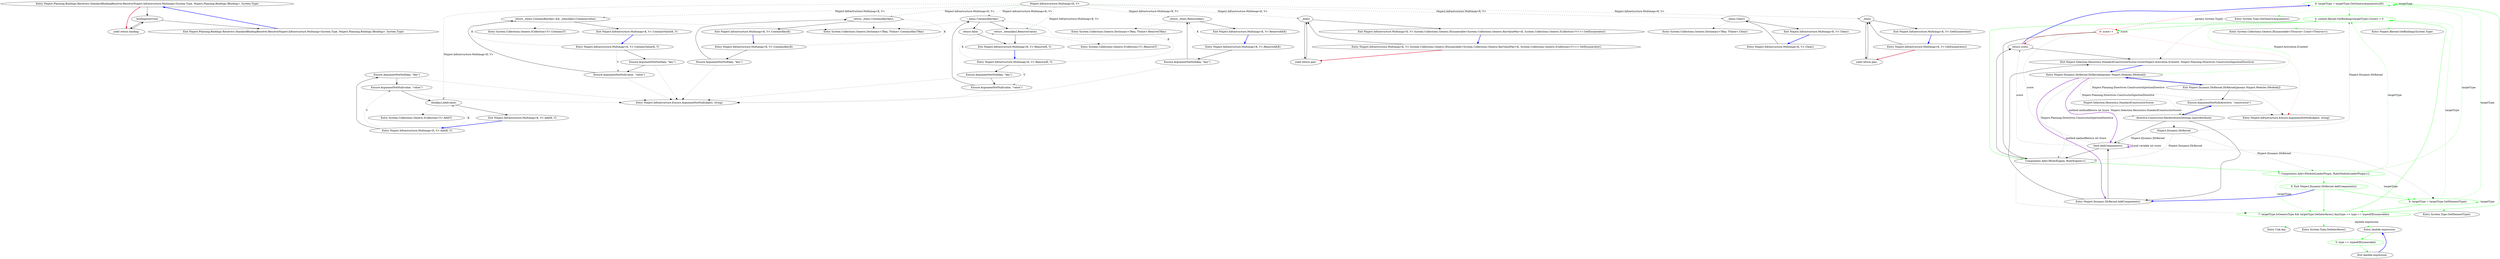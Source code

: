 digraph  {
m0_0 [cluster="Ninject.Planning.Bindings.Resolvers.StandardBindingResolver.Resolve(Ninject.Infrastructure.Multimap<System.Type, Ninject.Planning.Bindings.IBinding>, System.Type)", file="EnumerableDependenciesTests.cs", label="Entry Ninject.Planning.Bindings.Resolvers.StandardBindingResolver.Resolve(Ninject.Infrastructure.Multimap<System.Type, Ninject.Planning.Bindings.IBinding>, System.Type)", span="29-29"];
m0_1 [cluster="Ninject.Planning.Bindings.Resolvers.StandardBindingResolver.Resolve(Ninject.Infrastructure.Multimap<System.Type, Ninject.Planning.Bindings.IBinding>, System.Type)", file="EnumerableDependenciesTests.cs", label="bindings[service]", span="31-31"];
m0_2 [cluster="Ninject.Planning.Bindings.Resolvers.StandardBindingResolver.Resolve(Ninject.Infrastructure.Multimap<System.Type, Ninject.Planning.Bindings.IBinding>, System.Type)", file="EnumerableDependenciesTests.cs", label="yield return binding;", span="32-32"];
m0_3 [cluster="Ninject.Planning.Bindings.Resolvers.StandardBindingResolver.Resolve(Ninject.Infrastructure.Multimap<System.Type, Ninject.Planning.Bindings.IBinding>, System.Type)", file="EnumerableDependenciesTests.cs", label="Exit Ninject.Planning.Bindings.Resolvers.StandardBindingResolver.Resolve(Ninject.Infrastructure.Multimap<System.Type, Ninject.Planning.Bindings.IBinding>, System.Type)", span="29-29"];
m1_14 [cluster="System.Collections.Generic.Dictionary<TKey, TValue>.ContainsKey(TKey)", file="Selector.cs", label="Entry System.Collections.Generic.Dictionary<TKey, TValue>.ContainsKey(TKey)", span="0-0"];
m1_34 [cluster="System.Collections.Generic.ICollection<T>.Contains(T)", file="Selector.cs", label="Entry System.Collections.Generic.ICollection<T>.Contains(T)", span="0-0"];
m1_0 [cluster="Ninject.Infrastructure.Multimap<K, V>.Add(K, V)", file="Selector.cs", label="Entry Ninject.Infrastructure.Multimap<K, V>.Add(K, V)", span="64-64"];
m1_1 [cluster="Ninject.Infrastructure.Multimap<K, V>.Add(K, V)", file="Selector.cs", label="Ensure.ArgumentNotNull(key, ''key'')", span="66-66"];
m1_2 [cluster="Ninject.Infrastructure.Multimap<K, V>.Add(K, V)", file="Selector.cs", label="Ensure.ArgumentNotNull(value, ''value'')", span="67-67"];
m1_3 [cluster="Ninject.Infrastructure.Multimap<K, V>.Add(K, V)", file="Selector.cs", label="this[key].Add(value)", span="69-69"];
m1_4 [cluster="Ninject.Infrastructure.Multimap<K, V>.Add(K, V)", file="Selector.cs", label="Exit Ninject.Infrastructure.Multimap<K, V>.Add(K, V)", span="64-64"];
m1_6 [cluster="System.Collections.Generic.ICollection<T>.Add(T)", file="Selector.cs", label="Entry System.Collections.Generic.ICollection<T>.Add(T)", span="0-0"];
m1_16 [cluster="Ninject.Infrastructure.Multimap<K, V>.RemoveAll(K)", file="Selector.cs", label="Entry Ninject.Infrastructure.Multimap<K, V>.RemoveAll(K)", span="94-94"];
m1_17 [cluster="Ninject.Infrastructure.Multimap<K, V>.RemoveAll(K)", file="Selector.cs", label="Ensure.ArgumentNotNull(key, ''key'')", span="96-96"];
m1_18 [cluster="Ninject.Infrastructure.Multimap<K, V>.RemoveAll(K)", file="Selector.cs", label="return _items.Remove(key);", span="97-97"];
m1_19 [cluster="Ninject.Infrastructure.Multimap<K, V>.RemoveAll(K)", file="Selector.cs", label="Exit Ninject.Infrastructure.Multimap<K, V>.RemoveAll(K)", span="94-94"];
m1_15 [cluster="System.Collections.Generic.ICollection<T>.Remove(T)", file="Selector.cs", label="Entry System.Collections.Generic.ICollection<T>.Remove(T)", span="0-0"];
m1_39 [cluster="Ninject.Infrastructure.Multimap<K, V>.System.Collections.Generic.IEnumerable<System.Collections.Generic.KeyValuePair<K, System.Collections.Generic.ICollection<V>>>.GetEnumerator()", file="Selector.cs", label="Entry Ninject.Infrastructure.Multimap<K, V>.System.Collections.Generic.IEnumerable<System.Collections.Generic.KeyValuePair<K, System.Collections.Generic.ICollection<V>>>.GetEnumerator()", span="143-143"];
m1_40 [cluster="Ninject.Infrastructure.Multimap<K, V>.System.Collections.Generic.IEnumerable<System.Collections.Generic.KeyValuePair<K, System.Collections.Generic.ICollection<V>>>.GetEnumerator()", file="Selector.cs", label=_items, span="145-145"];
m1_41 [cluster="Ninject.Infrastructure.Multimap<K, V>.System.Collections.Generic.IEnumerable<System.Collections.Generic.KeyValuePair<K, System.Collections.Generic.ICollection<V>>>.GetEnumerator()", file="Selector.cs", label="yield return pair;", span="146-146"];
m1_42 [cluster="Ninject.Infrastructure.Multimap<K, V>.System.Collections.Generic.IEnumerable<System.Collections.Generic.KeyValuePair<K, System.Collections.Generic.ICollection<V>>>.GetEnumerator()", file="Selector.cs", label="Exit Ninject.Infrastructure.Multimap<K, V>.System.Collections.Generic.IEnumerable<System.Collections.Generic.KeyValuePair<K, System.Collections.Generic.ICollection<V>>>.GetEnumerator()", span="143-143"];
m1_29 [cluster="Ninject.Infrastructure.Multimap<K, V>.ContainsValue(K, V)", file="Selector.cs", label="Entry Ninject.Infrastructure.Multimap<K, V>.ContainsValue(K, V)", span="125-125"];
m1_30 [cluster="Ninject.Infrastructure.Multimap<K, V>.ContainsValue(K, V)", file="Selector.cs", label="Ensure.ArgumentNotNull(key, ''key'')", span="127-127"];
m1_31 [cluster="Ninject.Infrastructure.Multimap<K, V>.ContainsValue(K, V)", file="Selector.cs", label="Ensure.ArgumentNotNull(value, ''value'')", span="128-128"];
m1_32 [cluster="Ninject.Infrastructure.Multimap<K, V>.ContainsValue(K, V)", file="Selector.cs", label="return _items.ContainsKey(key) && _items[key].Contains(value);", span="130-130"];
m1_33 [cluster="Ninject.Infrastructure.Multimap<K, V>.ContainsValue(K, V)", file="Selector.cs", label="Exit Ninject.Infrastructure.Multimap<K, V>.ContainsValue(K, V)", span="125-125"];
m1_20 [cluster="System.Collections.Generic.Dictionary<TKey, TValue>.Remove(TKey)", file="Selector.cs", label="Entry System.Collections.Generic.Dictionary<TKey, TValue>.Remove(TKey)", span="0-0"];
m1_21 [cluster="Ninject.Infrastructure.Multimap<K, V>.Clear()", file="Selector.cs", label="Entry Ninject.Infrastructure.Multimap<K, V>.Clear()", span="103-103"];
m1_22 [cluster="Ninject.Infrastructure.Multimap<K, V>.Clear()", file="Selector.cs", label="_items.Clear()", span="105-105"];
m1_23 [cluster="Ninject.Infrastructure.Multimap<K, V>.Clear()", file="Selector.cs", label="Exit Ninject.Infrastructure.Multimap<K, V>.Clear()", span="103-103"];
m1_35 [cluster="Ninject.Infrastructure.Multimap<K, V>.GetEnumerator()", file="Selector.cs", label="Entry Ninject.Infrastructure.Multimap<K, V>.GetEnumerator()", span="137-137"];
m1_36 [cluster="Ninject.Infrastructure.Multimap<K, V>.GetEnumerator()", file="Selector.cs", label=_items, span="139-139"];
m1_37 [cluster="Ninject.Infrastructure.Multimap<K, V>.GetEnumerator()", file="Selector.cs", label="yield return pair;", span="140-140"];
m1_38 [cluster="Ninject.Infrastructure.Multimap<K, V>.GetEnumerator()", file="Selector.cs", label="Exit Ninject.Infrastructure.Multimap<K, V>.GetEnumerator()", span="137-137"];
m1_25 [cluster="Ninject.Infrastructure.Multimap<K, V>.ContainsKey(K)", file="Selector.cs", label="Entry Ninject.Infrastructure.Multimap<K, V>.ContainsKey(K)", span="113-113"];
m1_26 [cluster="Ninject.Infrastructure.Multimap<K, V>.ContainsKey(K)", file="Selector.cs", label="Ensure.ArgumentNotNull(key, ''key'')", span="115-115"];
m1_27 [cluster="Ninject.Infrastructure.Multimap<K, V>.ContainsKey(K)", file="Selector.cs", label="return _items.ContainsKey(key);", span="116-116"];
m1_28 [cluster="Ninject.Infrastructure.Multimap<K, V>.ContainsKey(K)", file="Selector.cs", label="Exit Ninject.Infrastructure.Multimap<K, V>.ContainsKey(K)", span="113-113"];
m1_5 [cluster="Ninject.Infrastructure.Ensure.ArgumentNotNull(object, string)", file="Selector.cs", label="Entry Ninject.Infrastructure.Ensure.ArgumentNotNull(object, string)", span="17-17"];
m1_7 [cluster="Ninject.Infrastructure.Multimap<K, V>.Remove(K, V)", file="Selector.cs", label="Entry Ninject.Infrastructure.Multimap<K, V>.Remove(K, V)", span="78-78"];
m1_8 [cluster="Ninject.Infrastructure.Multimap<K, V>.Remove(K, V)", file="Selector.cs", label="Ensure.ArgumentNotNull(key, ''key'')", span="80-80"];
m1_9 [cluster="Ninject.Infrastructure.Multimap<K, V>.Remove(K, V)", file="Selector.cs", label="Ensure.ArgumentNotNull(value, ''value'')", span="81-81"];
m1_10 [cluster="Ninject.Infrastructure.Multimap<K, V>.Remove(K, V)", file="Selector.cs", label="!_items.ContainsKey(key)", span="83-83"];
m1_12 [cluster="Ninject.Infrastructure.Multimap<K, V>.Remove(K, V)", file="Selector.cs", label="return _items[key].Remove(value);", span="86-86"];
m1_11 [cluster="Ninject.Infrastructure.Multimap<K, V>.Remove(K, V)", file="Selector.cs", label="return false;", span="84-84"];
m1_13 [cluster="Ninject.Infrastructure.Multimap<K, V>.Remove(K, V)", file="Selector.cs", label="Exit Ninject.Infrastructure.Multimap<K, V>.Remove(K, V)", span="78-78"];
m1_24 [cluster="System.Collections.Generic.Dictionary<TKey, TValue>.Clear()", file="Selector.cs", label="Entry System.Collections.Generic.Dictionary<TKey, TValue>.Clear()", span="0-0"];
m1_43 [file="Selector.cs", label="Ninject.Infrastructure.Multimap<K, V>", span=""];
m2_11 [cluster="Ninject.Selection.Heuristics.StandardConstructorScorer.Score(Ninject.Activation.IContext, Ninject.Planning.Directives.ConstructorInjectionDirective)", color=green, community=0, file="StandardConstructorScorer.cs", label="6: targetType = targetType.GetGenericArguments()[0]", span="54-54"];
m2_12 [cluster="Ninject.Selection.Heuristics.StandardConstructorScorer.Score(Ninject.Activation.IContext, Ninject.Planning.Directives.ConstructorInjectionDirective)", color=green, community=0, file="StandardConstructorScorer.cs", label="4: context.Kernel.GetBindings(targetType).Count() > 0", span="56-56"];
m2_13 [cluster="Ninject.Selection.Heuristics.StandardConstructorScorer.Score(Ninject.Activation.IContext, Ninject.Planning.Directives.ConstructorInjectionDirective)", color=red, community=0, file="StandardConstructorScorer.cs", label="6: score++", span="57-57"];
m2_14 [cluster="Ninject.Selection.Heuristics.StandardConstructorScorer.Score(Ninject.Activation.IContext, Ninject.Planning.Directives.ConstructorInjectionDirective)", file="StandardConstructorScorer.cs", label="return score;", span="60-60"];
m2_2 [cluster="Ninject.Selection.Heuristics.StandardConstructorScorer.Score(Ninject.Activation.IContext, Ninject.Planning.Directives.ConstructorInjectionDirective)", file="StandardConstructorScorer.cs", label="Ensure.ArgumentNotNull(directive, ''constructor'')", span="41-41"];
m2_3 [cluster="Ninject.Selection.Heuristics.StandardConstructorScorer.Score(Ninject.Activation.IContext, Ninject.Planning.Directives.ConstructorInjectionDirective)", file="StandardConstructorScorer.cs", label="directive.Constructor.HasAttribute(Settings.InjectAttribute)", span="43-43"];
m2_16 [cluster="Ninject.Infrastructure.Ensure.ArgumentNotNull(object, string)", file="StandardConstructorScorer.cs", label="Entry Ninject.Infrastructure.Ensure.ArgumentNotNull(object, string)", span="17-17"];
m2_18 [cluster="System.Type.GetElementType()", file="StandardConstructorScorer.cs", label="Entry System.Type.GetElementType()", span="0-0"];
m2_22 [cluster="Ninject.IKernel.GetBindings(System.Type)", file="StandardConstructorScorer.cs", label="Entry Ninject.IKernel.GetBindings(System.Type)", span="90-90"];
m2_15 [cluster="Ninject.Selection.Heuristics.StandardConstructorScorer.Score(Ninject.Activation.IContext, Ninject.Planning.Directives.ConstructorInjectionDirective)", file="StandardConstructorScorer.cs", label="Exit Ninject.Selection.Heuristics.StandardConstructorScorer.Score(Ninject.Activation.IContext, Ninject.Planning.Directives.ConstructorInjectionDirective)", span="38-38"];
m2_20 [cluster="Unk.Any", file="StandardConstructorScorer.cs", label="Entry Unk.Any", span=""];
m2_9 [cluster="Ninject.Selection.Heuristics.StandardConstructorScorer.Score(Ninject.Activation.IContext, Ninject.Planning.Directives.ConstructorInjectionDirective)", color=green, community=0, file="StandardConstructorScorer.cs", label="6: targetType = targetType.GetElementType()", span="51-51"];
m2_17 [cluster="System.Reflection.ICustomAttributeProvider.HasAttribute(System.Type)", file="StandardConstructorScorer.cs", label="Ninject.Dynamic.DlrKernel", span=""];
m2_10 [cluster="Ninject.Selection.Heuristics.StandardConstructorScorer.Score(Ninject.Activation.IContext, Ninject.Planning.Directives.ConstructorInjectionDirective)", color=green, community=0, file="StandardConstructorScorer.cs", label="7: targetType.IsGenericType && targetType.GetInterfaces().Any(type => type == typeof(IEnumerable))", span="53-53"];
m2_19 [cluster="System.Type.GetInterfaces()", file="StandardConstructorScorer.cs", label="Entry System.Type.GetInterfaces()", span="0-0"];
m2_0 [cluster="Ninject.Dynamic.DlrKernel.DlrKernel(params Ninject.Modules.IModule[])", file="StandardConstructorScorer.cs", label="Entry Ninject.Dynamic.DlrKernel.DlrKernel(params Ninject.Modules.IModule[])", span="17-17"];
m2_7 [cluster="Ninject.Dynamic.DlrKernel.AddComponents()", color=green, community=0, file="StandardConstructorScorer.cs", label="7: Components.Add<IModuleLoaderPlugin, RubyModuleLoaderPlugin>()", span="30-30"];
m2_6 [cluster="Ninject.Dynamic.DlrKernel.AddComponents()", file="StandardConstructorScorer.cs", label="Components.Add<IRubyEngine, RubyEngine>()", span="29-29"];
m2_8 [cluster="Ninject.Dynamic.DlrKernel.AddComponents()", color=green, community=0, file="StandardConstructorScorer.cs", label="6: Exit Ninject.Dynamic.DlrKernel.AddComponents()", span="26-26"];
m2_1 [cluster="Ninject.Dynamic.DlrKernel.DlrKernel(params Ninject.Modules.IModule[])", file="StandardConstructorScorer.cs", label="Exit Ninject.Dynamic.DlrKernel.DlrKernel(params Ninject.Modules.IModule[])", span="17-17"];
m2_4 [cluster="Ninject.Dynamic.DlrKernel.AddComponents()", file="StandardConstructorScorer.cs", label="Entry Ninject.Dynamic.DlrKernel.AddComponents()", span="26-26"];
m2_5 [cluster="Ninject.Dynamic.DlrKernel.AddComponents()", file="StandardConstructorScorer.cs", label="base.AddComponents()", span="28-28"];
m2_21 [cluster="System.Type.GetGenericArguments()", file="StandardConstructorScorer.cs", label="Entry System.Type.GetGenericArguments()", span="0-0"];
m2_24 [cluster="lambda expression", file="StandardConstructorScorer.cs", label="Entry lambda expression", span="53-53"];
m2_25 [cluster="lambda expression", color=green, community=0, file="StandardConstructorScorer.cs", label="5: type == typeof(IEnumerable)", span="53-53"];
m2_26 [cluster="lambda expression", file="StandardConstructorScorer.cs", label="Exit lambda expression", span="53-53"];
m2_23 [cluster="System.Collections.Generic.IEnumerable<TSource>.Count<TSource>()", file="StandardConstructorScorer.cs", label="Entry System.Collections.Generic.IEnumerable<TSource>.Count<TSource>()", span="0-0"];
m2_27 [file="StandardConstructorScorer.cs", label="Ninject.Selection.Heuristics.StandardConstructorScorer", span=""];
m0_0 -> m0_1  [key=0, style=solid];
m0_0 -> m0_2  [color=crimson, key=0, style=bold];
m0_1 -> m0_2  [key=0, style=solid];
m0_1 -> m0_3  [key=0, style=solid];
m0_2 -> m0_1  [key=0, style=solid];
m0_3 -> m0_0  [color=blue, key=0, style=bold];
m1_0 -> m1_1  [key=0, style=solid];
m1_0 -> m1_2  [color=darkseagreen4, key=1, label=V, style=dashed];
m1_0 -> m1_3  [color=darkseagreen4, key=1, label=K, style=dashed];
m1_1 -> m1_2  [key=0, style=solid];
m1_1 -> m1_5  [key=2, style=dotted];
m1_2 -> m1_3  [key=0, style=solid];
m1_2 -> m1_5  [key=2, style=dotted];
m1_3 -> m1_4  [key=0, style=solid];
m1_3 -> m1_6  [key=2, style=dotted];
m1_4 -> m1_0  [color=blue, key=0, style=bold];
m1_16 -> m1_17  [key=0, style=solid];
m1_16 -> m1_18  [color=darkseagreen4, key=1, label=K, style=dashed];
m1_17 -> m1_18  [key=0, style=solid];
m1_17 -> m1_5  [key=2, style=dotted];
m1_18 -> m1_19  [key=0, style=solid];
m1_18 -> m1_20  [key=2, style=dotted];
m1_19 -> m1_16  [color=blue, key=0, style=bold];
m1_39 -> m1_40  [key=0, style=solid];
m1_39 -> m1_41  [color=crimson, key=0, style=bold];
m1_40 -> m1_41  [key=0, style=solid];
m1_40 -> m1_42  [key=0, style=solid];
m1_41 -> m1_40  [key=0, style=solid];
m1_42 -> m1_39  [color=blue, key=0, style=bold];
m1_29 -> m1_30  [key=0, style=solid];
m1_29 -> m1_31  [color=darkseagreen4, key=1, label=V, style=dashed];
m1_29 -> m1_32  [color=darkseagreen4, key=1, label=K, style=dashed];
m1_30 -> m1_31  [key=0, style=solid];
m1_30 -> m1_5  [key=2, style=dotted];
m1_31 -> m1_32  [key=0, style=solid];
m1_31 -> m1_5  [key=2, style=dotted];
m1_32 -> m1_33  [key=0, style=solid];
m1_32 -> m1_14  [key=2, style=dotted];
m1_32 -> m1_34  [key=2, style=dotted];
m1_33 -> m1_29  [color=blue, key=0, style=bold];
m1_21 -> m1_22  [key=0, style=solid];
m1_22 -> m1_23  [key=0, style=solid];
m1_22 -> m1_24  [key=2, style=dotted];
m1_23 -> m1_21  [color=blue, key=0, style=bold];
m1_35 -> m1_36  [key=0, style=solid];
m1_35 -> m1_37  [color=crimson, key=0, style=bold];
m1_36 -> m1_37  [key=0, style=solid];
m1_36 -> m1_38  [key=0, style=solid];
m1_37 -> m1_36  [key=0, style=solid];
m1_38 -> m1_35  [color=blue, key=0, style=bold];
m1_25 -> m1_26  [key=0, style=solid];
m1_25 -> m1_27  [color=darkseagreen4, key=1, label=K, style=dashed];
m1_26 -> m1_27  [key=0, style=solid];
m1_26 -> m1_5  [key=2, style=dotted];
m1_27 -> m1_28  [key=0, style=solid];
m1_27 -> m1_14  [key=2, style=dotted];
m1_28 -> m1_25  [color=blue, key=0, style=bold];
m1_7 -> m1_8  [key=0, style=solid];
m1_7 -> m1_9  [color=darkseagreen4, key=1, label=V, style=dashed];
m1_7 -> m1_10  [color=darkseagreen4, key=1, label=K, style=dashed];
m1_7 -> m1_12  [color=darkseagreen4, key=1, label=K, style=dashed];
m1_8 -> m1_9  [key=0, style=solid];
m1_8 -> m1_5  [key=2, style=dotted];
m1_9 -> m1_10  [key=0, style=solid];
m1_9 -> m1_5  [key=2, style=dotted];
m1_10 -> m1_11  [key=0, style=solid];
m1_10 -> m1_12  [key=0, style=solid];
m1_10 -> m1_14  [key=2, style=dotted];
m1_12 -> m1_13  [key=0, style=solid];
m1_12 -> m1_15  [key=2, style=dotted];
m1_11 -> m1_13  [key=0, style=solid];
m1_13 -> m1_7  [color=blue, key=0, style=bold];
m1_43 -> m1_3  [color=darkseagreen4, key=1, label="Ninject.Infrastructure.Multimap<K, V>", style=dashed];
m1_43 -> m1_10  [color=darkseagreen4, key=1, label="Ninject.Infrastructure.Multimap<K, V>", style=dashed];
m1_43 -> m1_12  [color=darkseagreen4, key=1, label="Ninject.Infrastructure.Multimap<K, V>", style=dashed];
m1_43 -> m1_18  [color=darkseagreen4, key=1, label="Ninject.Infrastructure.Multimap<K, V>", style=dashed];
m1_43 -> m1_22  [color=darkseagreen4, key=1, label="Ninject.Infrastructure.Multimap<K, V>", style=dashed];
m1_43 -> m1_27  [color=darkseagreen4, key=1, label="Ninject.Infrastructure.Multimap<K, V>", style=dashed];
m1_43 -> m1_32  [color=darkseagreen4, key=1, label="Ninject.Infrastructure.Multimap<K, V>", style=dashed];
m1_43 -> m1_36  [color=darkseagreen4, key=1, label="Ninject.Infrastructure.Multimap<K, V>", style=dashed];
m1_43 -> m1_40  [color=darkseagreen4, key=1, label="Ninject.Infrastructure.Multimap<K, V>", style=dashed];
m2_11 -> m2_12  [color=green, key=0, style=solid];
m2_11 -> m2_13  [color=red, key=1, label="params System.Type[]", style=dashed];
m2_11 -> m2_11  [color=green, key=1, label=targetType, style=dashed];
m2_11 -> m2_21  [color=green, key=2, style=dotted];
m2_12 -> m2_13  [color=green, key=0, style=solid];
m2_12 -> m2_15  [key=2, style=dotted];
m2_12 -> m2_6  [color=green, key=0, style=solid];
m2_12 -> m2_22  [color=green, key=2, style=dotted];
m2_12 -> m2_23  [color=green, key=2, style=dotted];
m2_13 -> m2_14  [color=red, key=0, style=solid];
m2_13 -> m2_16  [color=red, key=2, style=dotted];
m2_13 -> m2_13  [color=darkseagreen4, key=1, label=score, style=dashed];
m2_13 -> m2_6  [key=0, style=solid];
m2_14 -> m2_11  [color=blue, key=0, style=bold];
m2_14 -> m2_15  [key=0, style=solid];
m2_2 -> m2_3  [key=0, style=solid];
m2_2 -> m2_16  [key=2, style=dotted];
m2_3 -> m2_2  [color=blue, key=0, style=bold];
m2_3 -> m2_4  [key=0, style=solid];
m2_3 -> m2_5  [key=0, style=solid];
m2_3 -> m2_17  [key=2, style=dotted];
m2_15 -> m2_0  [color=blue, key=0, style=bold];
m2_9 -> m2_12  [color=green, key=1, label=targetType, style=dashed];
m2_9 -> m2_9  [color=green, key=1, label=targetType, style=dashed];
m2_9 -> m2_10  [color=green, key=0, style=solid];
m2_9 -> m2_18  [color=green, key=2, style=dotted];
m2_9 -> m2_11  [color=green, key=1, label=targetType, style=dashed];
m2_17 -> m2_5  [color=darkseagreen4, key=1, label="Ninject.Dynamic.DlrKernel", style=dashed];
m2_17 -> m2_6  [color=darkseagreen4, key=1, label="Ninject.Dynamic.DlrKernel", style=dashed];
m2_17 -> m2_7  [color=darkseagreen4, key=1, label="Ninject.Dynamic.DlrKernel", style=dashed];
m2_17 -> m2_12  [color=darkseagreen4, key=1, label="Ninject.Dynamic.DlrKernel", style=dashed];
m2_10 -> m2_12  [color=green, key=0, style=solid];
m2_10 -> m2_11  [color=green, key=0, style=solid];
m2_10 -> m2_19  [color=green, key=2, style=dotted];
m2_10 -> m2_20  [color=green, key=2, style=dotted];
m2_10 -> m2_24  [color=green, key=1, label="lambda expression", style=dashed];
m2_0 -> m2_12  [color=green, key=1, label="Ninject.Activation.IContext", style=dashed];
m2_0 -> m2_1  [key=0, style=solid];
m2_0 -> m2_2  [color=darkseagreen4, key=1, label="Ninject.Planning.Directives.ConstructorInjectionDirective", style=dashed];
m2_0 -> m2_3  [color=darkseagreen4, key=1, label="Ninject.Planning.Directives.ConstructorInjectionDirective", style=dashed];
m2_0 -> m2_6  [color=darkseagreen4, key=1, label="Ninject.Planning.Directives.ConstructorInjectionDirective", style=dashed];
m2_0 -> m2_4  [color=darkorchid, key=3, label="method methodReturn int Score", style=bold];
m2_0 -> m2_5  [color=darkorchid, key=3, label="method methodReturn int Score", style=bold];
m2_7 -> m2_12  [color=green, key=1, label=targetType, style=dashed];
m2_7 -> m2_8  [color=green, key=0, style=solid];
m2_7 -> m2_9  [color=green, key=1, label=targetType, style=dashed];
m2_7 -> m2_10  [color=green, key=1, label=targetType, style=dashed];
m2_7 -> m2_11  [color=green, key=1, label=targetType, style=dashed];
m2_6 -> m2_7  [color=green, key=0, style=solid];
m2_6 -> m2_14  [key=0, style=solid];
m2_6 -> m2_10  [key=2, style=dotted];
m2_8 -> m2_9  [color=green, key=0, style=solid];
m2_8 -> m2_10  [color=green, key=0, style=solid];
m2_8 -> m2_4  [color=blue, key=0, style=bold];
m2_1 -> m2_2  [key=0, style=solid];
m2_1 -> m2_16  [key=2, style=dotted];
m2_1 -> m2_0  [color=blue, key=0, style=bold];
m2_4 -> m2_15  [key=0, style=solid];
m2_4 -> m2_5  [key=0, style=solid];
m2_5 -> m2_13  [color=darkseagreen4, key=1, label=score, style=dashed];
m2_5 -> m2_6  [key=0, style=solid];
m2_5 -> m2_5  [color=darkorchid, key=3, label="Local variable int score", style=bold];
m2_5 -> m2_14  [color=darkseagreen4, key=1, label=score, style=dashed];
m2_5 -> m2_9  [key=2, style=dotted];
m2_24 -> m2_25  [color=green, key=0, style=solid];
m2_25 -> m2_26  [color=green, key=0, style=solid];
m2_26 -> m2_24  [color=blue, key=0, style=bold];
m2_27 -> m2_3  [color=darkseagreen4, key=1, label="Ninject.Selection.Heuristics.StandardConstructorScorer", style=dashed];
}
